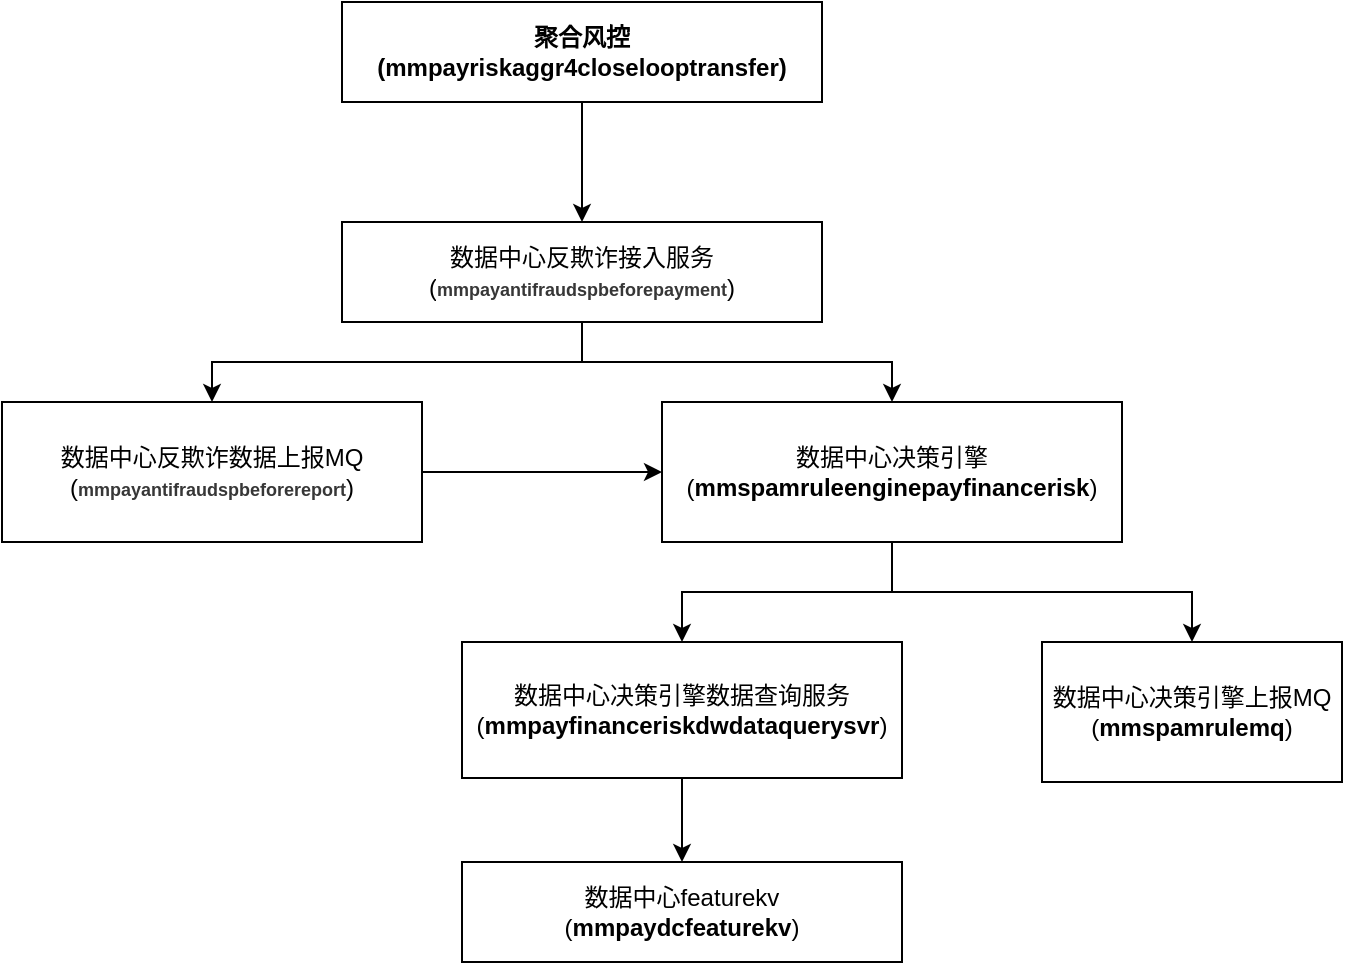<mxfile version="13.10.4" type="github">
  <diagram name="Page-1" id="74e2e168-ea6b-b213-b513-2b3c1d86103e">
    <mxGraphModel dx="1186" dy="668" grid="0" gridSize="10" guides="1" tooltips="1" connect="1" arrows="1" fold="1" page="1" pageScale="1" pageWidth="1100" pageHeight="850" background="#ffffff" math="0" shadow="0">
      <root>
        <mxCell id="0" />
        <mxCell id="1" parent="0" />
        <mxCell id="NaYy3AESOwR2lzzwJQWo-8" style="edgeStyle=orthogonalEdgeStyle;rounded=0;orthogonalLoop=1;jettySize=auto;html=1;exitX=0.5;exitY=1;exitDx=0;exitDy=0;entryX=0.5;entryY=0;entryDx=0;entryDy=0;" parent="1" source="NaYy3AESOwR2lzzwJQWo-1" target="NaYy3AESOwR2lzzwJQWo-2" edge="1">
          <mxGeometry relative="1" as="geometry" />
        </mxCell>
        <mxCell id="NaYy3AESOwR2lzzwJQWo-1" value="&lt;b&gt;聚合风控&lt;br&gt;(mmpayriskaggr4closelooptransfer)&lt;/b&gt;" style="rounded=0;whiteSpace=wrap;html=1;" parent="1" vertex="1">
          <mxGeometry x="400" y="40" width="240" height="50" as="geometry" />
        </mxCell>
        <mxCell id="NaYy3AESOwR2lzzwJQWo-9" style="edgeStyle=orthogonalEdgeStyle;rounded=0;orthogonalLoop=1;jettySize=auto;html=1;" parent="1" source="NaYy3AESOwR2lzzwJQWo-2" target="NaYy3AESOwR2lzzwJQWo-3" edge="1">
          <mxGeometry relative="1" as="geometry" />
        </mxCell>
        <mxCell id="NaYy3AESOwR2lzzwJQWo-10" style="edgeStyle=orthogonalEdgeStyle;rounded=0;orthogonalLoop=1;jettySize=auto;html=1;" parent="1" source="NaYy3AESOwR2lzzwJQWo-2" target="NaYy3AESOwR2lzzwJQWo-4" edge="1">
          <mxGeometry relative="1" as="geometry" />
        </mxCell>
        <mxCell id="NaYy3AESOwR2lzzwJQWo-2" value="数据中心反欺诈接入服务&lt;br&gt;(&lt;span style=&quot;color: rgb(55 , 55 , 55) ; font-weight: 700 ; background-color: rgb(255 , 255 , 255)&quot;&gt;&lt;font style=&quot;font-size: 9px&quot;&gt;mmpayantifraudspbeforepayment&lt;/font&gt;&lt;/span&gt;)" style="rounded=0;whiteSpace=wrap;html=1;" parent="1" vertex="1">
          <mxGeometry x="400" y="150" width="240" height="50" as="geometry" />
        </mxCell>
        <mxCell id="MpI3QeL886zPPigBhd5A-1" style="edgeStyle=orthogonalEdgeStyle;rounded=0;orthogonalLoop=1;jettySize=auto;html=1;" edge="1" parent="1" source="NaYy3AESOwR2lzzwJQWo-3" target="NaYy3AESOwR2lzzwJQWo-4">
          <mxGeometry relative="1" as="geometry" />
        </mxCell>
        <mxCell id="NaYy3AESOwR2lzzwJQWo-3" value="数据中心反欺诈数据上报MQ&lt;br&gt;(&lt;span style=&quot;color: rgb(55 , 55 , 55) ; font-weight: 700 ; background-color: rgb(255 , 255 , 255)&quot;&gt;&lt;font style=&quot;font-size: 9px&quot;&gt;mmpayantifraudspbeforereport&lt;/font&gt;&lt;/span&gt;)" style="rounded=0;whiteSpace=wrap;html=1;" parent="1" vertex="1">
          <mxGeometry x="230" y="240" width="210" height="70" as="geometry" />
        </mxCell>
        <mxCell id="NaYy3AESOwR2lzzwJQWo-11" style="edgeStyle=orthogonalEdgeStyle;rounded=0;orthogonalLoop=1;jettySize=auto;html=1;" parent="1" source="NaYy3AESOwR2lzzwJQWo-4" target="NaYy3AESOwR2lzzwJQWo-6" edge="1">
          <mxGeometry relative="1" as="geometry" />
        </mxCell>
        <mxCell id="NaYy3AESOwR2lzzwJQWo-12" style="edgeStyle=orthogonalEdgeStyle;rounded=0;orthogonalLoop=1;jettySize=auto;html=1;" parent="1" source="NaYy3AESOwR2lzzwJQWo-4" target="NaYy3AESOwR2lzzwJQWo-5" edge="1">
          <mxGeometry relative="1" as="geometry" />
        </mxCell>
        <mxCell id="NaYy3AESOwR2lzzwJQWo-4" value="&lt;font style=&quot;font-size: 12px&quot;&gt;数据中心决策引擎&lt;br&gt;(&lt;b&gt;mmspamruleenginepayfinancerisk&lt;/b&gt;)&lt;/font&gt;" style="rounded=0;whiteSpace=wrap;html=1;" parent="1" vertex="1">
          <mxGeometry x="560" y="240" width="230" height="70" as="geometry" />
        </mxCell>
        <mxCell id="NaYy3AESOwR2lzzwJQWo-5" value="&lt;font style=&quot;font-size: 12px&quot;&gt;数据中心决策引擎上报MQ&lt;br&gt;(&lt;b&gt;mmspamrulemq&lt;/b&gt;)&lt;/font&gt;" style="rounded=0;whiteSpace=wrap;html=1;" parent="1" vertex="1">
          <mxGeometry x="750" y="360" width="150" height="70" as="geometry" />
        </mxCell>
        <mxCell id="NaYy3AESOwR2lzzwJQWo-13" style="edgeStyle=orthogonalEdgeStyle;rounded=0;orthogonalLoop=1;jettySize=auto;html=1;" parent="1" source="NaYy3AESOwR2lzzwJQWo-6" target="NaYy3AESOwR2lzzwJQWo-7" edge="1">
          <mxGeometry relative="1" as="geometry" />
        </mxCell>
        <mxCell id="NaYy3AESOwR2lzzwJQWo-6" value="&lt;font style=&quot;font-size: 12px&quot;&gt;数据中心决策引擎数据查询服务&lt;br&gt;(&lt;b&gt;mmpayfinanceriskdwdataquerysvr&lt;/b&gt;)&lt;/font&gt;" style="rounded=0;whiteSpace=wrap;html=1;" parent="1" vertex="1">
          <mxGeometry x="460" y="360" width="220" height="68" as="geometry" />
        </mxCell>
        <mxCell id="NaYy3AESOwR2lzzwJQWo-7" value="&lt;font style=&quot;font-size: 12px&quot;&gt;数据中心featurekv&lt;br&gt;(&lt;b&gt;mmpaydcfeaturekv&lt;/b&gt;)&lt;/font&gt;" style="rounded=0;whiteSpace=wrap;html=1;" parent="1" vertex="1">
          <mxGeometry x="460" y="470" width="220" height="50" as="geometry" />
        </mxCell>
      </root>
    </mxGraphModel>
  </diagram>
</mxfile>
